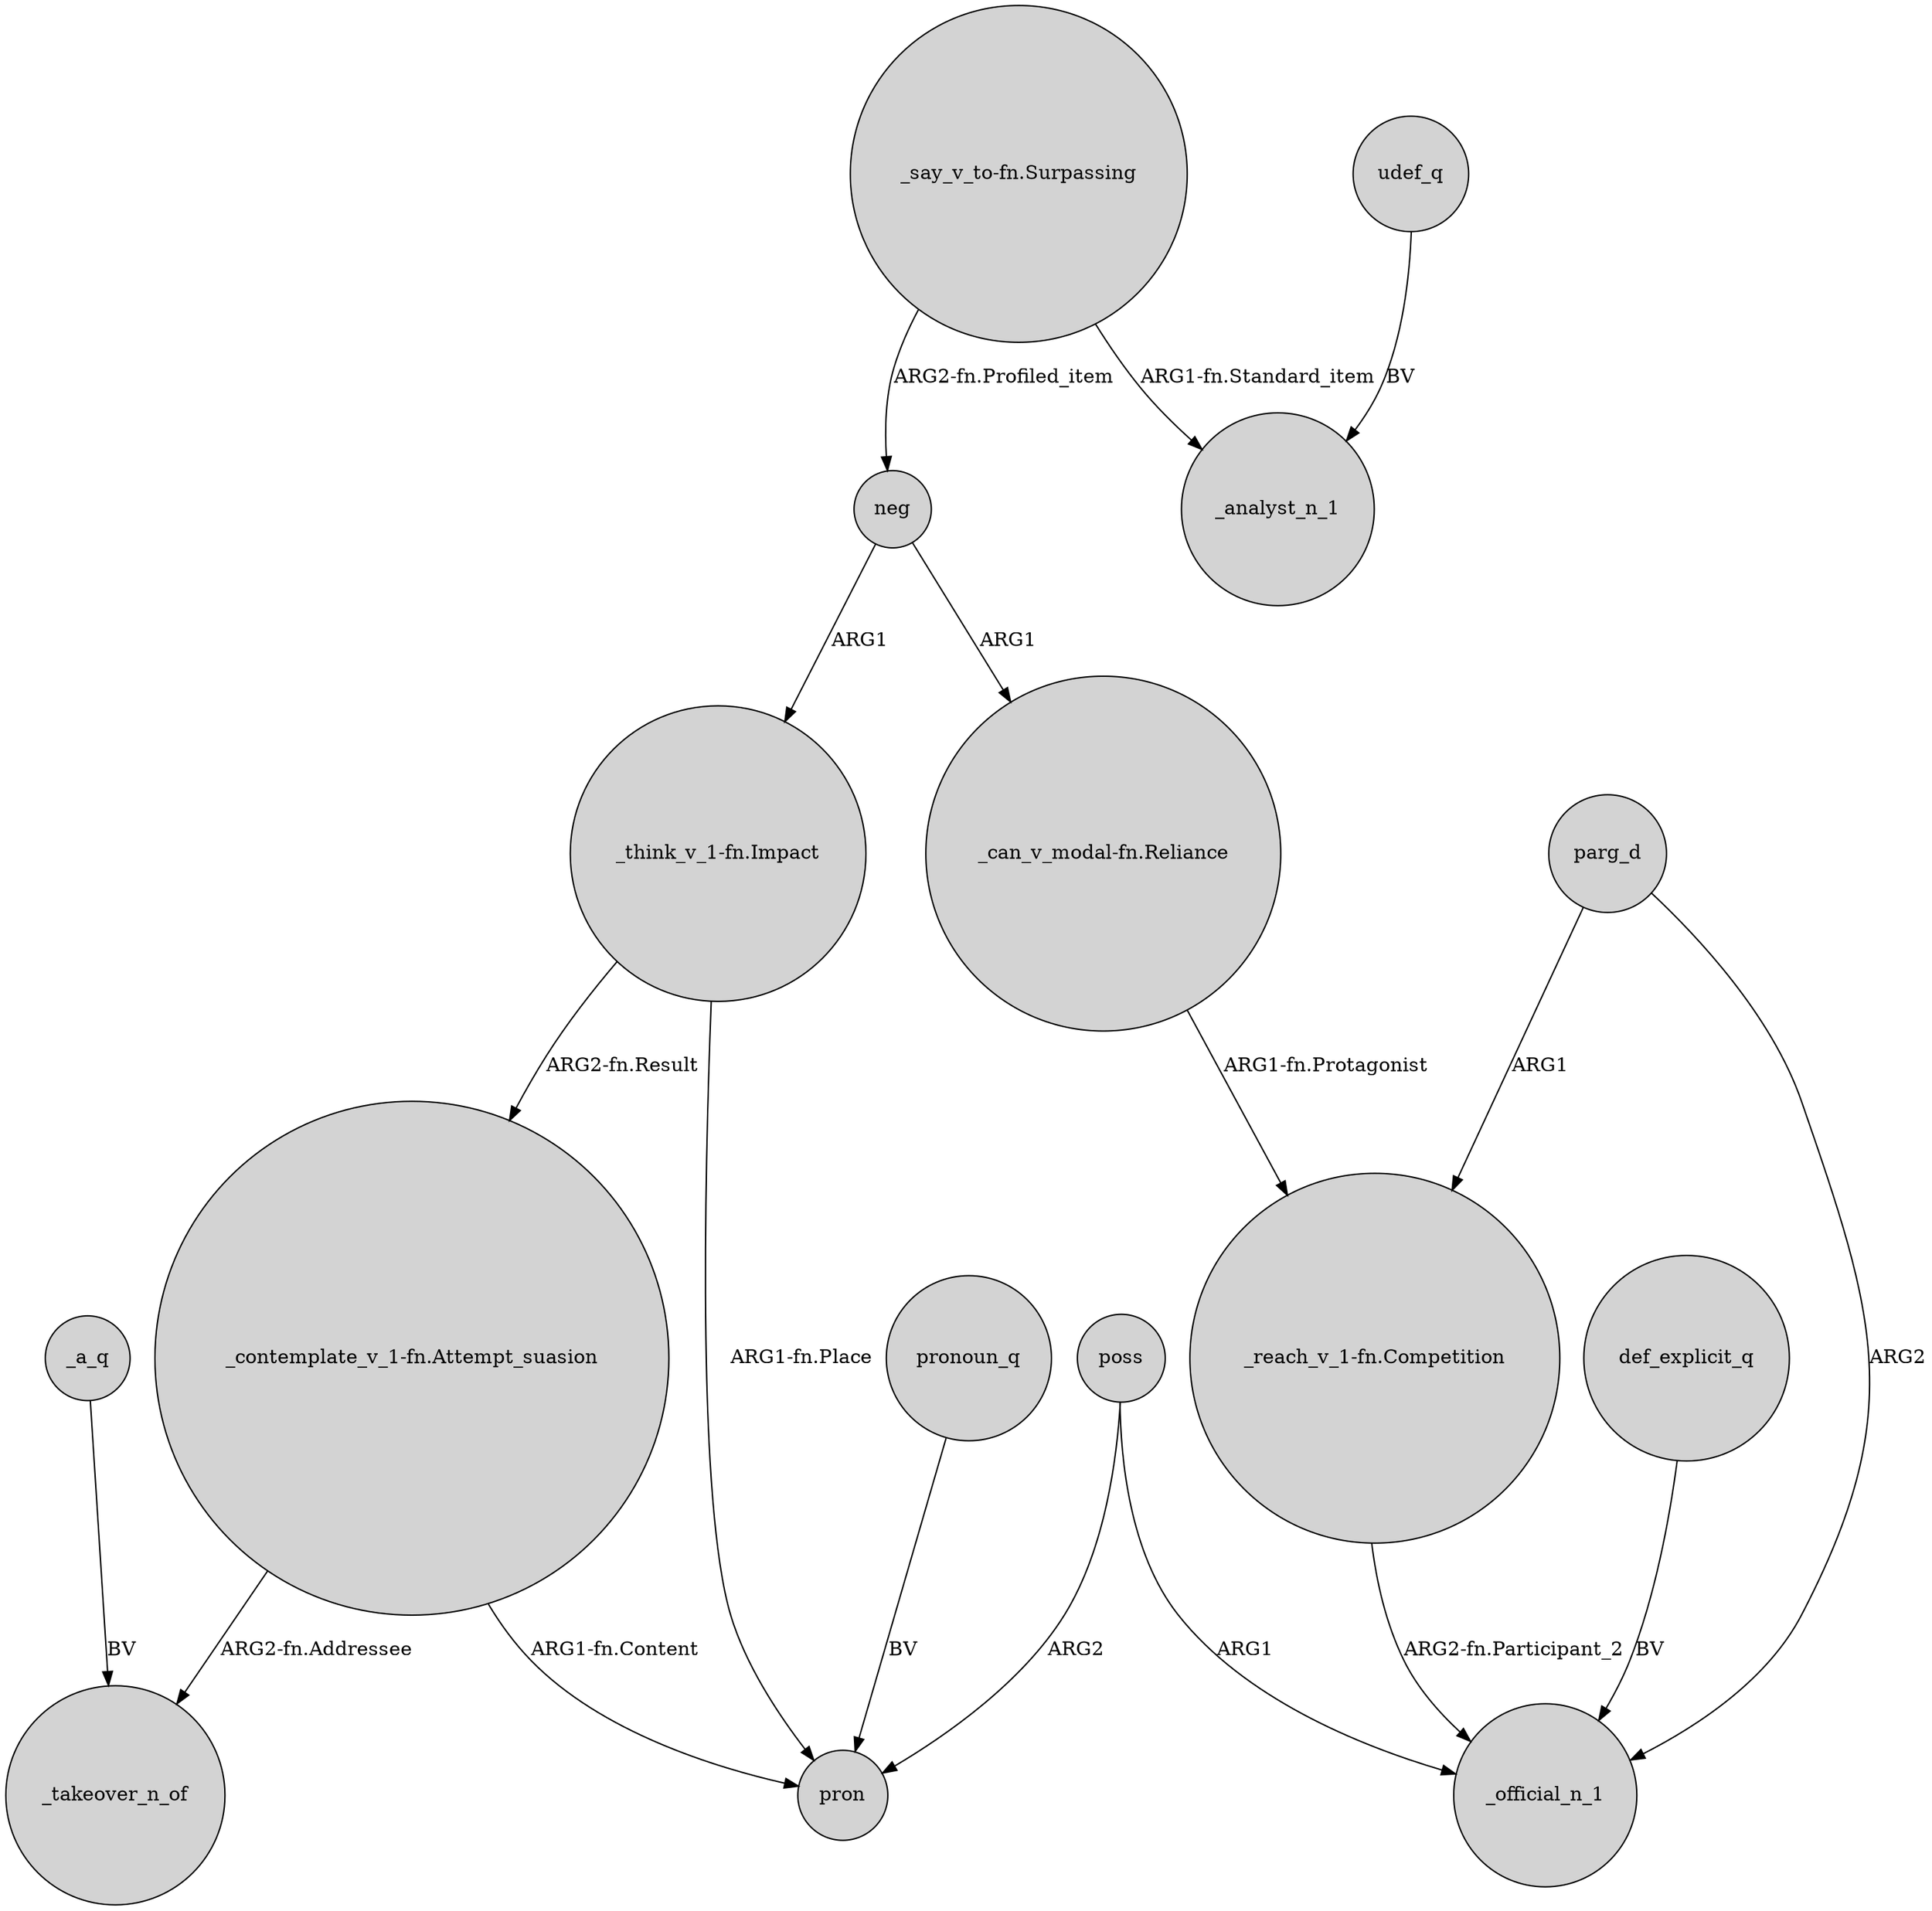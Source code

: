 digraph {
	node [shape=circle style=filled]
	neg -> "_think_v_1-fn.Impact" [label=ARG1]
	neg -> "_can_v_modal-fn.Reliance" [label=ARG1]
	parg_d -> _official_n_1 [label=ARG2]
	_a_q -> _takeover_n_of [label=BV]
	"_contemplate_v_1-fn.Attempt_suasion" -> _takeover_n_of [label="ARG2-fn.Addressee"]
	"_can_v_modal-fn.Reliance" -> "_reach_v_1-fn.Competition" [label="ARG1-fn.Protagonist"]
	def_explicit_q -> _official_n_1 [label=BV]
	"_contemplate_v_1-fn.Attempt_suasion" -> pron [label="ARG1-fn.Content"]
	poss -> pron [label=ARG2]
	udef_q -> _analyst_n_1 [label=BV]
	"_say_v_to-fn.Surpassing" -> _analyst_n_1 [label="ARG1-fn.Standard_item"]
	"_reach_v_1-fn.Competition" -> _official_n_1 [label="ARG2-fn.Participant_2"]
	"_think_v_1-fn.Impact" -> "_contemplate_v_1-fn.Attempt_suasion" [label="ARG2-fn.Result"]
	"_think_v_1-fn.Impact" -> pron [label="ARG1-fn.Place"]
	parg_d -> "_reach_v_1-fn.Competition" [label=ARG1]
	pronoun_q -> pron [label=BV]
	poss -> _official_n_1 [label=ARG1]
	"_say_v_to-fn.Surpassing" -> neg [label="ARG2-fn.Profiled_item"]
}
